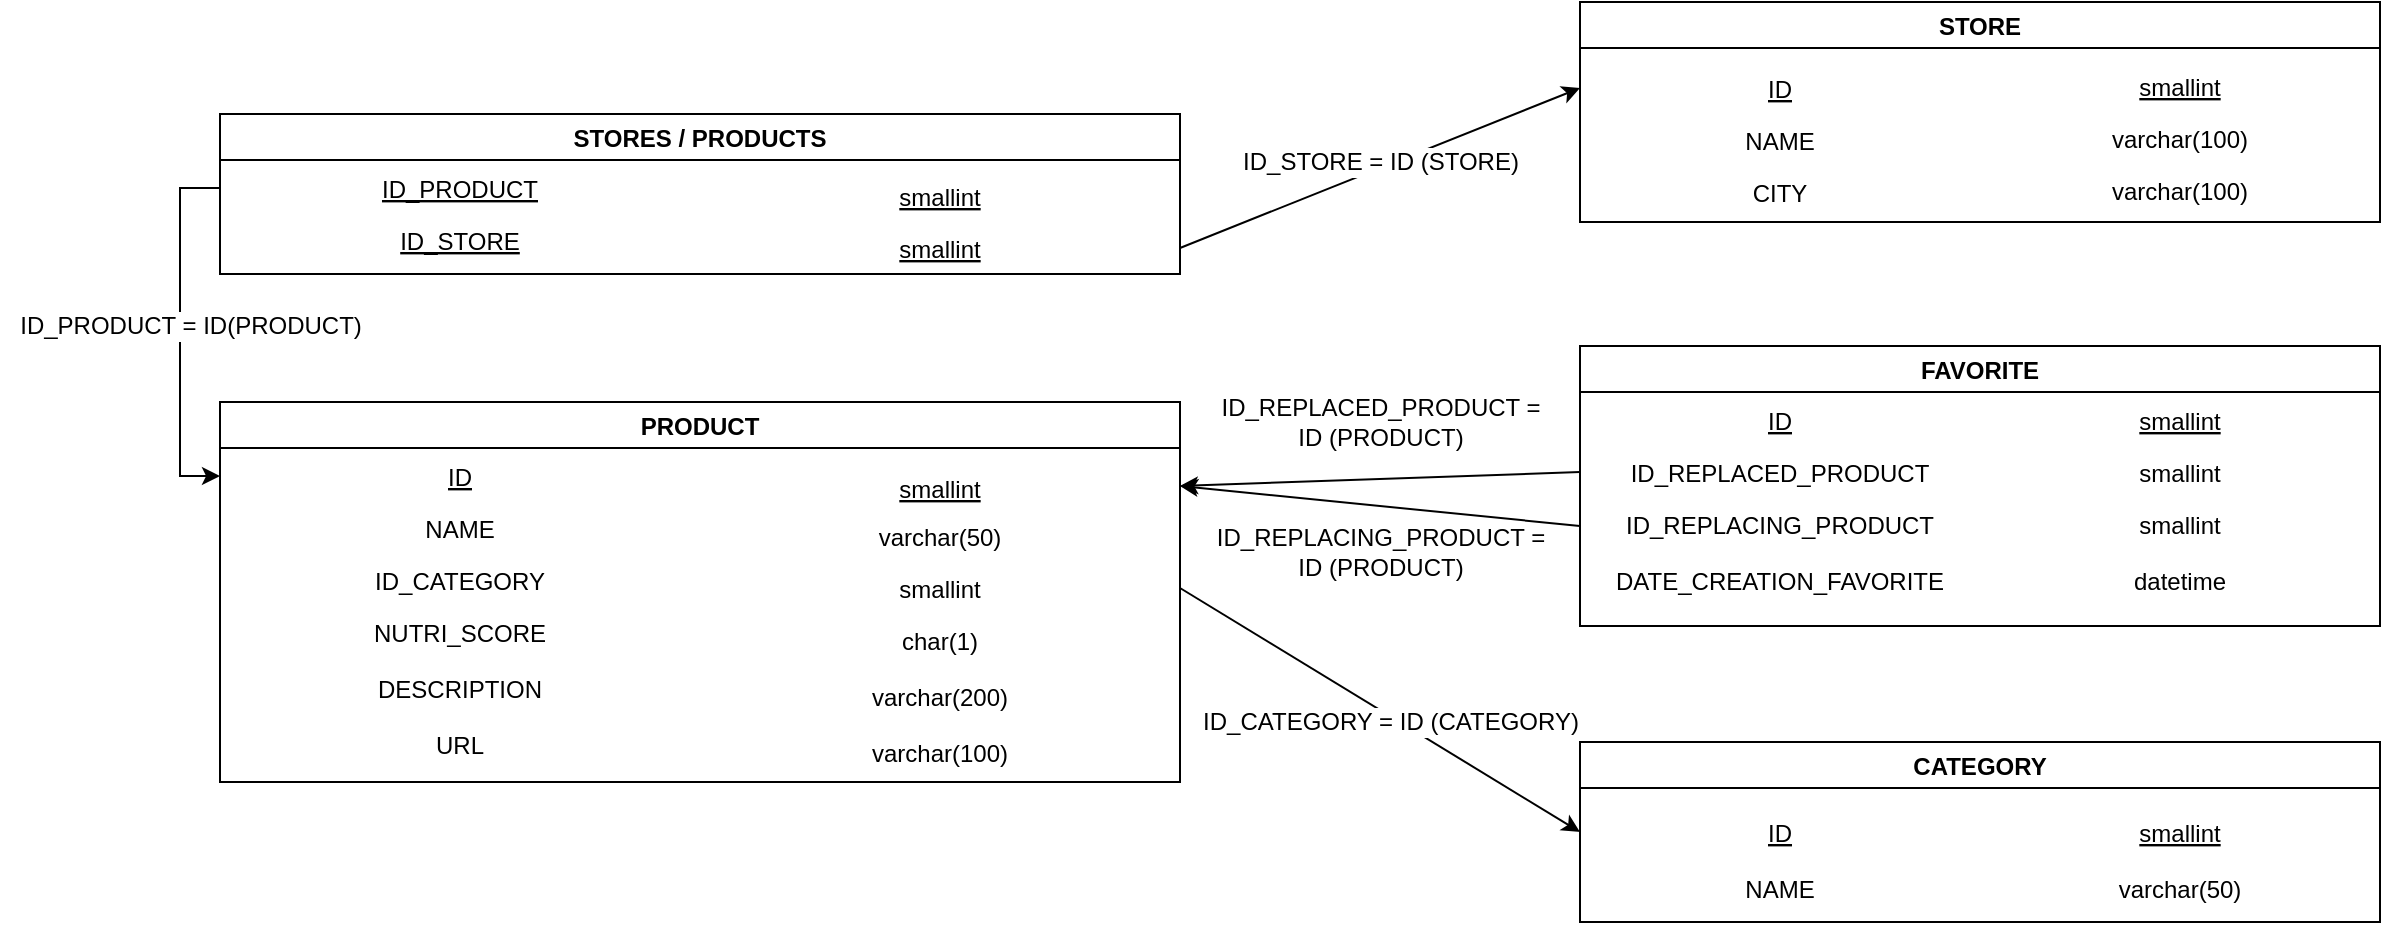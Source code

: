 <mxfile version="13.7.3" type="device"><diagram id="R2lEEEUBdFMjLlhIrx00" name="Page-1"><mxGraphModel dx="2591" dy="852" grid="1" gridSize="10" guides="1" tooltips="1" connect="1" arrows="1" fold="1" page="1" pageScale="1" pageWidth="1169" pageHeight="827" math="0" shadow="0" extFonts="Permanent Marker^https://fonts.googleapis.com/css?family=Permanent+Marker"><root><mxCell id="0"/><mxCell id="1" parent="0"/><mxCell id="ZGuSFQPiH1VIrFgA10Zb-12" value="PRODUCT" style="swimlane;align=center;" parent="1" vertex="1"><mxGeometry x="80" y="260" width="480" height="190" as="geometry"/></mxCell><mxCell id="ZGuSFQPiH1VIrFgA10Zb-13" value="NAME" style="text;strokeColor=none;fillColor=none;align=center;verticalAlign=top;spacingLeft=4;spacingRight=4;overflow=hidden;rotatable=0;points=[[0,0.5],[1,0.5]];portConstraint=eastwest;fontStyle=0" parent="ZGuSFQPiH1VIrFgA10Zb-12" vertex="1"><mxGeometry y="50" width="240" height="26" as="geometry"/></mxCell><mxCell id="ZGuSFQPiH1VIrFgA10Zb-3" value="ID_CATEGORY" style="text;strokeColor=none;fillColor=none;align=center;verticalAlign=top;spacingLeft=4;spacingRight=4;overflow=hidden;rotatable=0;points=[[0,0.5],[1,0.5]];portConstraint=eastwest;fontStyle=0" parent="ZGuSFQPiH1VIrFgA10Zb-12" vertex="1"><mxGeometry y="76" width="240" height="26" as="geometry"/></mxCell><mxCell id="ZGuSFQPiH1VIrFgA10Zb-4" value="NUTRI_SCORE" style="text;strokeColor=none;fillColor=none;align=center;verticalAlign=top;spacingLeft=4;spacingRight=4;overflow=hidden;rotatable=0;points=[[0,0.5],[1,0.5]];portConstraint=eastwest;fontStyle=0" parent="ZGuSFQPiH1VIrFgA10Zb-12" vertex="1"><mxGeometry y="102" width="240" height="28" as="geometry"/></mxCell><mxCell id="ZGuSFQPiH1VIrFgA10Zb-16" value="ID" style="text;strokeColor=none;fillColor=none;align=center;verticalAlign=top;spacingLeft=4;spacingRight=4;overflow=hidden;rotatable=0;points=[[0,0.5],[1,0.5]];portConstraint=eastwest;fontStyle=4" parent="ZGuSFQPiH1VIrFgA10Zb-12" vertex="1"><mxGeometry y="24" width="240" height="26" as="geometry"/></mxCell><mxCell id="ZGuSFQPiH1VIrFgA10Zb-39" value="DESCRIPTION" style="text;strokeColor=none;fillColor=none;align=center;verticalAlign=top;spacingLeft=4;spacingRight=4;overflow=hidden;rotatable=0;points=[[0,0.5],[1,0.5]];portConstraint=eastwest;fontStyle=0" parent="ZGuSFQPiH1VIrFgA10Zb-12" vertex="1"><mxGeometry y="130" width="240" height="28" as="geometry"/></mxCell><mxCell id="ZGuSFQPiH1VIrFgA10Zb-40" value="URL" style="text;strokeColor=none;fillColor=none;align=center;verticalAlign=top;spacingLeft=4;spacingRight=4;overflow=hidden;rotatable=0;points=[[0,0.5],[1,0.5]];portConstraint=eastwest;fontStyle=0" parent="ZGuSFQPiH1VIrFgA10Zb-12" vertex="1"><mxGeometry y="158" width="240" height="28" as="geometry"/></mxCell><mxCell id="ZGuSFQPiH1VIrFgA10Zb-17" value="CATEGORY" style="swimlane;" parent="1" vertex="1"><mxGeometry x="760" y="430" width="400" height="90" as="geometry"/></mxCell><mxCell id="ZGuSFQPiH1VIrFgA10Zb-18" value="NAME" style="text;strokeColor=none;fillColor=none;align=center;verticalAlign=top;spacingLeft=4;spacingRight=4;overflow=hidden;rotatable=0;points=[[0,0.5],[1,0.5]];portConstraint=eastwest;fontStyle=0" parent="ZGuSFQPiH1VIrFgA10Zb-17" vertex="1"><mxGeometry y="60" width="200" height="26" as="geometry"/></mxCell><mxCell id="ZGuSFQPiH1VIrFgA10Zb-21" value="ID" style="text;strokeColor=none;fillColor=none;align=center;verticalAlign=top;spacingLeft=4;spacingRight=4;overflow=hidden;rotatable=0;points=[[0,0.5],[1,0.5]];portConstraint=eastwest;fontStyle=4" parent="ZGuSFQPiH1VIrFgA10Zb-17" vertex="1"><mxGeometry y="32" width="200" height="26" as="geometry"/></mxCell><mxCell id="1eNo5bK2r9ykv3lhEXHu-23" value="varchar(50)" style="text;strokeColor=none;fillColor=none;align=center;verticalAlign=top;spacingLeft=4;spacingRight=4;overflow=hidden;rotatable=0;points=[[0,0.5],[1,0.5]];portConstraint=eastwest;fontStyle=0" vertex="1" parent="ZGuSFQPiH1VIrFgA10Zb-17"><mxGeometry x="200" y="60" width="200" height="26" as="geometry"/></mxCell><mxCell id="1eNo5bK2r9ykv3lhEXHu-24" value="smallint" style="text;strokeColor=none;fillColor=none;align=center;verticalAlign=top;spacingLeft=4;spacingRight=4;overflow=hidden;rotatable=0;points=[[0,0.5],[1,0.5]];portConstraint=eastwest;fontStyle=4" vertex="1" parent="ZGuSFQPiH1VIrFgA10Zb-17"><mxGeometry x="200" y="32" width="200" height="26" as="geometry"/></mxCell><mxCell id="ZGuSFQPiH1VIrFgA10Zb-22" value="STORE" style="swimlane;" parent="1" vertex="1"><mxGeometry x="760" y="60" width="400" height="110" as="geometry"/></mxCell><mxCell id="ZGuSFQPiH1VIrFgA10Zb-23" value="NAME" style="text;strokeColor=none;fillColor=none;align=center;verticalAlign=top;spacingLeft=4;spacingRight=4;overflow=hidden;rotatable=0;points=[[0,0.5],[1,0.5]];portConstraint=eastwest;fontStyle=0" parent="ZGuSFQPiH1VIrFgA10Zb-22" vertex="1"><mxGeometry y="56" width="200" height="26" as="geometry"/></mxCell><mxCell id="ZGuSFQPiH1VIrFgA10Zb-25" value="ID" style="text;strokeColor=none;fillColor=none;align=center;verticalAlign=top;spacingLeft=4;spacingRight=4;overflow=hidden;rotatable=0;points=[[0,0.5],[1,0.5]];portConstraint=eastwest;fontStyle=4" parent="ZGuSFQPiH1VIrFgA10Zb-22" vertex="1"><mxGeometry y="30" width="200" height="26" as="geometry"/></mxCell><mxCell id="ZGuSFQPiH1VIrFgA10Zb-36" value="CITY" style="text;strokeColor=none;fillColor=none;align=center;verticalAlign=top;spacingLeft=4;spacingRight=4;overflow=hidden;rotatable=0;points=[[0,0.5],[1,0.5]];portConstraint=eastwest;fontStyle=0" parent="ZGuSFQPiH1VIrFgA10Zb-22" vertex="1"><mxGeometry y="82" width="200" height="28" as="geometry"/></mxCell><mxCell id="1eNo5bK2r9ykv3lhEXHu-25" value="varchar(100)" style="text;strokeColor=none;fillColor=none;align=center;verticalAlign=top;spacingLeft=4;spacingRight=4;overflow=hidden;rotatable=0;points=[[0,0.5],[1,0.5]];portConstraint=eastwest;fontStyle=0" vertex="1" parent="ZGuSFQPiH1VIrFgA10Zb-22"><mxGeometry x="200" y="55" width="200" height="26" as="geometry"/></mxCell><mxCell id="1eNo5bK2r9ykv3lhEXHu-26" value="smallint" style="text;strokeColor=none;fillColor=none;align=center;verticalAlign=top;spacingLeft=4;spacingRight=4;overflow=hidden;rotatable=0;points=[[0,0.5],[1,0.5]];portConstraint=eastwest;fontStyle=4" vertex="1" parent="ZGuSFQPiH1VIrFgA10Zb-22"><mxGeometry x="200" y="29" width="200" height="26" as="geometry"/></mxCell><mxCell id="1eNo5bK2r9ykv3lhEXHu-27" value="varchar(100)" style="text;strokeColor=none;fillColor=none;align=center;verticalAlign=top;spacingLeft=4;spacingRight=4;overflow=hidden;rotatable=0;points=[[0,0.5],[1,0.5]];portConstraint=eastwest;fontStyle=0" vertex="1" parent="ZGuSFQPiH1VIrFgA10Zb-22"><mxGeometry x="200" y="81" width="200" height="28" as="geometry"/></mxCell><mxCell id="ZGuSFQPiH1VIrFgA10Zb-26" value="FAVORITE" style="swimlane;" parent="1" vertex="1"><mxGeometry x="760" y="232" width="400" height="140" as="geometry"/></mxCell><mxCell id="ZGuSFQPiH1VIrFgA10Zb-28" value="ID_REPLACING_PRODUCT" style="text;strokeColor=none;fillColor=none;align=center;verticalAlign=top;spacingLeft=4;spacingRight=4;overflow=hidden;rotatable=0;points=[[0,0.5],[1,0.5]];portConstraint=eastwest;fontStyle=0" parent="ZGuSFQPiH1VIrFgA10Zb-26" vertex="1"><mxGeometry y="76" width="200" height="28" as="geometry"/></mxCell><mxCell id="ZGuSFQPiH1VIrFgA10Zb-29" value="ID_REPLACED_PRODUCT" style="text;strokeColor=none;fillColor=none;align=center;verticalAlign=top;spacingLeft=4;spacingRight=4;overflow=hidden;rotatable=0;points=[[0,0.5],[1,0.5]];portConstraint=eastwest;fontStyle=0" parent="ZGuSFQPiH1VIrFgA10Zb-26" vertex="1"><mxGeometry y="50" width="200" height="26" as="geometry"/></mxCell><mxCell id="ZGuSFQPiH1VIrFgA10Zb-34" value="DATE_CREATION_FAVORITE" style="text;strokeColor=none;fillColor=none;align=center;verticalAlign=top;spacingLeft=4;spacingRight=4;overflow=hidden;rotatable=0;points=[[0,0.5],[1,0.5]];portConstraint=eastwest;fontStyle=0" parent="ZGuSFQPiH1VIrFgA10Zb-26" vertex="1"><mxGeometry y="104" width="200" height="26" as="geometry"/></mxCell><mxCell id="ZGuSFQPiH1VIrFgA10Zb-37" value="ID" style="text;strokeColor=none;fillColor=none;align=center;verticalAlign=top;spacingLeft=4;spacingRight=4;overflow=hidden;rotatable=0;points=[[0,0.5],[1,0.5]];portConstraint=eastwest;fontStyle=4" parent="ZGuSFQPiH1VIrFgA10Zb-26" vertex="1"><mxGeometry y="24" width="200" height="26" as="geometry"/></mxCell><mxCell id="1eNo5bK2r9ykv3lhEXHu-15" value="smallint" style="text;strokeColor=none;fillColor=none;align=center;verticalAlign=top;spacingLeft=4;spacingRight=4;overflow=hidden;rotatable=0;points=[[0,0.5],[1,0.5]];portConstraint=eastwest;fontStyle=0" vertex="1" parent="ZGuSFQPiH1VIrFgA10Zb-26"><mxGeometry x="200" y="76" width="200" height="28" as="geometry"/></mxCell><mxCell id="1eNo5bK2r9ykv3lhEXHu-16" value="smallint" style="text;strokeColor=none;fillColor=none;align=center;verticalAlign=top;spacingLeft=4;spacingRight=4;overflow=hidden;rotatable=0;points=[[0,0.5],[1,0.5]];portConstraint=eastwest;fontStyle=0" vertex="1" parent="ZGuSFQPiH1VIrFgA10Zb-26"><mxGeometry x="200" y="50" width="200" height="26" as="geometry"/></mxCell><mxCell id="1eNo5bK2r9ykv3lhEXHu-17" value="datetime" style="text;strokeColor=none;fillColor=none;align=center;verticalAlign=top;spacingLeft=4;spacingRight=4;overflow=hidden;rotatable=0;points=[[0,0.5],[1,0.5]];portConstraint=eastwest;fontStyle=0" vertex="1" parent="ZGuSFQPiH1VIrFgA10Zb-26"><mxGeometry x="200" y="104" width="200" height="26" as="geometry"/></mxCell><mxCell id="1eNo5bK2r9ykv3lhEXHu-18" value="smallint" style="text;strokeColor=none;fillColor=none;align=center;verticalAlign=top;spacingLeft=4;spacingRight=4;overflow=hidden;rotatable=0;points=[[0,0.5],[1,0.5]];portConstraint=eastwest;fontStyle=4" vertex="1" parent="ZGuSFQPiH1VIrFgA10Zb-26"><mxGeometry x="200" y="24" width="200" height="26" as="geometry"/></mxCell><mxCell id="ZGuSFQPiH1VIrFgA10Zb-41" style="rounded=0;orthogonalLoop=1;jettySize=auto;html=1;elbow=vertical;endArrow=classic;endFill=1;exitX=1;exitY=0.5;exitDx=0;exitDy=0;entryX=0;entryY=0.5;entryDx=0;entryDy=0;" parent="1" source="1eNo5bK2r9ykv3lhEXHu-2" target="ZGuSFQPiH1VIrFgA10Zb-21" edge="1"><mxGeometry relative="1" as="geometry"><mxPoint x="570" y="360" as="sourcePoint"/><mxPoint x="650" y="520" as="targetPoint"/></mxGeometry></mxCell><mxCell id="ZGuSFQPiH1VIrFgA10Zb-43" style="edgeStyle=none;rounded=0;orthogonalLoop=1;jettySize=auto;html=1;endArrow=classic;endFill=1;exitX=0;exitY=0.5;exitDx=0;exitDy=0;entryX=1;entryY=0.5;entryDx=0;entryDy=0;" parent="1" source="ZGuSFQPiH1VIrFgA10Zb-29" target="1eNo5bK2r9ykv3lhEXHu-4" edge="1"><mxGeometry relative="1" as="geometry"><mxPoint x="660" y="240" as="sourcePoint"/><mxPoint x="610" y="280" as="targetPoint"/></mxGeometry></mxCell><mxCell id="ZGuSFQPiH1VIrFgA10Zb-44" style="edgeStyle=none;rounded=0;orthogonalLoop=1;jettySize=auto;html=1;endArrow=classic;endFill=1;exitX=0;exitY=0.5;exitDx=0;exitDy=0;entryX=1;entryY=0.5;entryDx=0;entryDy=0;" parent="1" source="ZGuSFQPiH1VIrFgA10Zb-28" target="1eNo5bK2r9ykv3lhEXHu-4" edge="1"><mxGeometry relative="1" as="geometry"><mxPoint x="580" y="260" as="sourcePoint"/><mxPoint x="710" y="355" as="targetPoint"/></mxGeometry></mxCell><mxCell id="aWREDlPQ3WYuYIy6yqMc-4" value="STORES / PRODUCTS" style="swimlane;align=center;" parent="1" vertex="1"><mxGeometry x="80" y="116" width="480" height="80" as="geometry"/></mxCell><mxCell id="aWREDlPQ3WYuYIy6yqMc-8" value="ID_PRODUCT" style="text;strokeColor=none;fillColor=none;align=center;verticalAlign=top;spacingLeft=4;spacingRight=4;overflow=hidden;rotatable=0;points=[[0,0.5],[1,0.5]];portConstraint=eastwest;fontStyle=4" parent="aWREDlPQ3WYuYIy6yqMc-4" vertex="1"><mxGeometry y="24" width="240" height="26" as="geometry"/></mxCell><mxCell id="GZ9-sNgbZp31tzYsu8_x-1" value="ID_STORE" style="text;strokeColor=none;fillColor=none;align=center;verticalAlign=top;spacingLeft=4;spacingRight=4;overflow=hidden;rotatable=0;points=[[0,0.5],[1,0.5]];portConstraint=eastwest;fontStyle=4" parent="aWREDlPQ3WYuYIy6yqMc-4" vertex="1"><mxGeometry y="50" width="240" height="26" as="geometry"/></mxCell><mxCell id="1eNo5bK2r9ykv3lhEXHu-13" value="smallint" style="text;strokeColor=none;fillColor=none;align=center;verticalAlign=top;spacingLeft=4;spacingRight=4;overflow=hidden;rotatable=0;points=[[0,0.5],[1,0.5]];portConstraint=eastwest;fontStyle=4" vertex="1" parent="aWREDlPQ3WYuYIy6yqMc-4"><mxGeometry x="240" y="28" width="240" height="26" as="geometry"/></mxCell><mxCell id="1eNo5bK2r9ykv3lhEXHu-14" value="smallint" style="text;strokeColor=none;fillColor=none;align=center;verticalAlign=top;spacingLeft=4;spacingRight=4;overflow=hidden;rotatable=0;points=[[0,0.5],[1,0.5]];portConstraint=eastwest;fontStyle=4" vertex="1" parent="aWREDlPQ3WYuYIy6yqMc-4"><mxGeometry x="240" y="54" width="240" height="26" as="geometry"/></mxCell><mxCell id="O29SGdobIJhk07rNcdBp-1" style="rounded=0;orthogonalLoop=1;jettySize=auto;html=1;exitX=1;exitY=0.5;exitDx=0;exitDy=0;entryX=0;entryY=0.5;entryDx=0;entryDy=0;" parent="1" source="1eNo5bK2r9ykv3lhEXHu-14" target="ZGuSFQPiH1VIrFgA10Zb-25" edge="1"><mxGeometry relative="1" as="geometry"><mxPoint x="670" y="210" as="targetPoint"/></mxGeometry></mxCell><mxCell id="O29SGdobIJhk07rNcdBp-2" style="edgeStyle=orthogonalEdgeStyle;rounded=0;orthogonalLoop=1;jettySize=auto;html=1;exitX=0;exitY=0.5;exitDx=0;exitDy=0;entryX=0;entryY=0.5;entryDx=0;entryDy=0;" parent="1" source="aWREDlPQ3WYuYIy6yqMc-8" target="ZGuSFQPiH1VIrFgA10Zb-16" edge="1"><mxGeometry relative="1" as="geometry"><mxPoint x="40" y="110" as="targetPoint"/></mxGeometry></mxCell><mxCell id="1eNo5bK2r9ykv3lhEXHu-1" value="varchar(50)" style="text;strokeColor=none;fillColor=none;align=center;verticalAlign=top;spacingLeft=4;spacingRight=4;overflow=hidden;rotatable=0;points=[[0,0.5],[1,0.5]];portConstraint=eastwest;fontStyle=0" vertex="1" parent="1"><mxGeometry x="320" y="314" width="240" height="26" as="geometry"/></mxCell><mxCell id="1eNo5bK2r9ykv3lhEXHu-2" value="smallint" style="text;strokeColor=none;fillColor=none;align=center;verticalAlign=top;spacingLeft=4;spacingRight=4;overflow=hidden;rotatable=0;points=[[0,0.5],[1,0.5]];portConstraint=eastwest;fontStyle=0" vertex="1" parent="1"><mxGeometry x="320" y="340" width="240" height="26" as="geometry"/></mxCell><mxCell id="1eNo5bK2r9ykv3lhEXHu-3" value="char(1)" style="text;strokeColor=none;fillColor=none;align=center;verticalAlign=top;spacingLeft=4;spacingRight=4;overflow=hidden;rotatable=0;points=[[0,0.5],[1,0.5]];portConstraint=eastwest;fontStyle=0" vertex="1" parent="1"><mxGeometry x="320" y="366" width="240" height="28" as="geometry"/></mxCell><mxCell id="1eNo5bK2r9ykv3lhEXHu-4" value="smallint" style="text;strokeColor=none;fillColor=none;align=center;verticalAlign=top;spacingLeft=4;spacingRight=4;overflow=hidden;rotatable=0;points=[[0,0.5],[1,0.5]];portConstraint=eastwest;fontStyle=4;fontSize=12;" vertex="1" parent="1"><mxGeometry x="320" y="290" width="240" height="24" as="geometry"/></mxCell><mxCell id="1eNo5bK2r9ykv3lhEXHu-5" value="varchar(200)" style="text;strokeColor=none;fillColor=none;align=center;verticalAlign=top;spacingLeft=4;spacingRight=4;overflow=hidden;rotatable=0;points=[[0,0.5],[1,0.5]];portConstraint=eastwest;fontStyle=0" vertex="1" parent="1"><mxGeometry x="320" y="394" width="240" height="28" as="geometry"/></mxCell><mxCell id="1eNo5bK2r9ykv3lhEXHu-6" value="varchar(100)" style="text;strokeColor=none;fillColor=none;align=center;verticalAlign=top;spacingLeft=4;spacingRight=4;overflow=hidden;rotatable=0;points=[[0,0.5],[1,0.5]];portConstraint=eastwest;fontStyle=0" vertex="1" parent="1"><mxGeometry x="320" y="422" width="240" height="28" as="geometry"/></mxCell><mxCell id="1eNo5bK2r9ykv3lhEXHu-28" value="ID_PRODUCT = ID(PRODUCT)" style="text;html=1;align=center;verticalAlign=middle;resizable=0;points=[];autosize=1;fontSize=12;labelBackgroundColor=#ffffff;" vertex="1" parent="1"><mxGeometry x="-30" y="212" width="190" height="20" as="geometry"/></mxCell><mxCell id="1eNo5bK2r9ykv3lhEXHu-29" value="ID_CATEGORY = ID (CATEGORY)" style="text;html=1;align=center;verticalAlign=middle;resizable=0;points=[];autosize=1;fontSize=12;labelBackgroundColor=#ffffff;" vertex="1" parent="1"><mxGeometry x="565" y="410" width="200" height="20" as="geometry"/></mxCell><mxCell id="1eNo5bK2r9ykv3lhEXHu-30" value="ID_STORE = ID (STORE)" style="text;html=1;align=center;verticalAlign=middle;resizable=0;points=[];autosize=1;fontSize=12;labelBackgroundColor=#ffffff;" vertex="1" parent="1"><mxGeometry x="585" y="130" width="150" height="20" as="geometry"/></mxCell><mxCell id="1eNo5bK2r9ykv3lhEXHu-31" value="ID_REPLACED_PRODUCT = &lt;br&gt;ID (PRODUCT)" style="text;html=1;align=center;verticalAlign=middle;resizable=0;points=[];autosize=1;fontSize=12;labelBackgroundColor=#ffffff;" vertex="1" parent="1"><mxGeometry x="570" y="255" width="180" height="30" as="geometry"/></mxCell><mxCell id="1eNo5bK2r9ykv3lhEXHu-32" value="ID_REPLACING_PRODUCT = &lt;br&gt;ID (PRODUCT)" style="text;html=1;align=center;verticalAlign=middle;resizable=0;points=[];autosize=1;fontSize=12;labelBackgroundColor=#ffffff;" vertex="1" parent="1"><mxGeometry x="570" y="320" width="180" height="30" as="geometry"/></mxCell></root></mxGraphModel></diagram></mxfile>